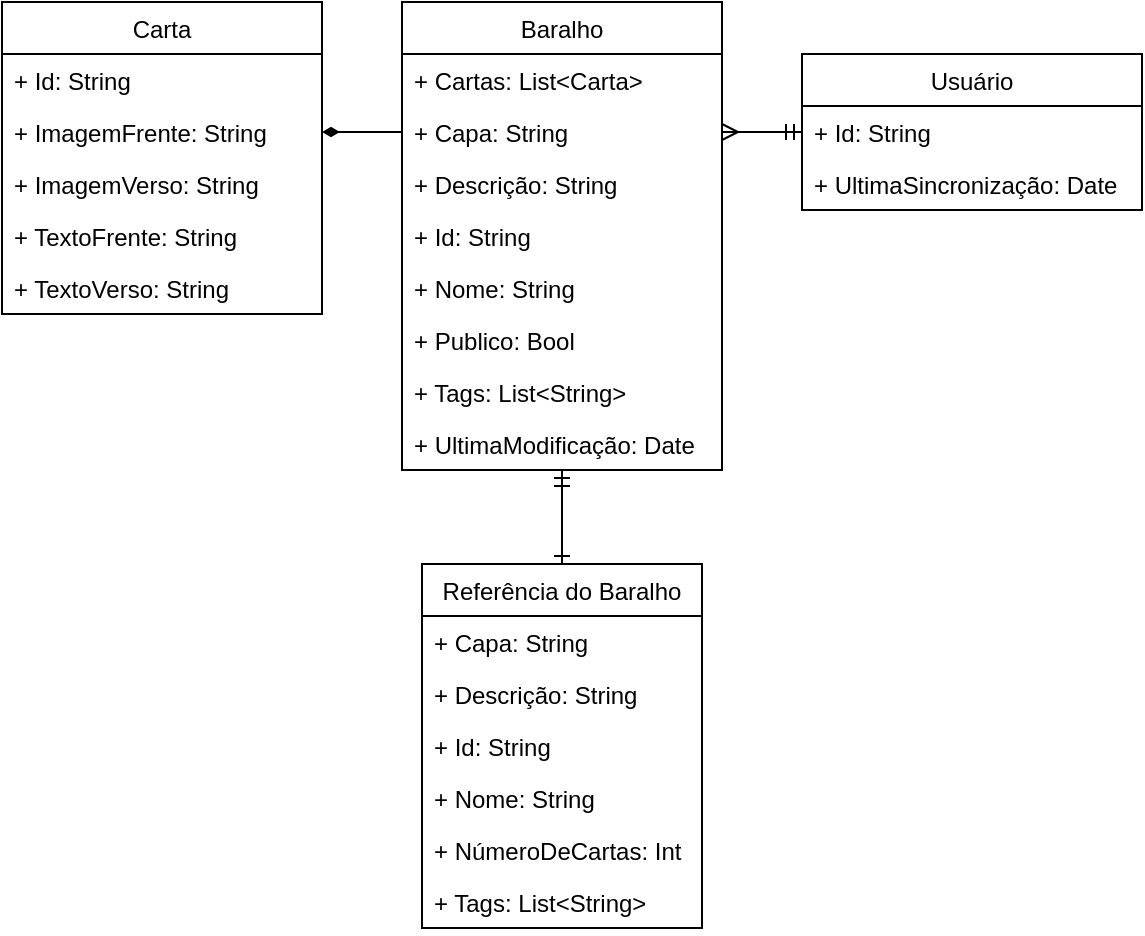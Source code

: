 <mxfile version="19.0.3" type="device"><diagram id="WWCITkkP9zIgdp-Khutj" name="Página-1"><mxGraphModel dx="868" dy="566" grid="1" gridSize="10" guides="1" tooltips="1" connect="1" arrows="1" fold="1" page="1" pageScale="1" pageWidth="827" pageHeight="1169" math="0" shadow="0"><root><mxCell id="0"/><mxCell id="1" parent="0"/><mxCell id="MiY639ZWPeIhL9FultNp-5" value="Carta" style="swimlane;fontStyle=0;childLayout=stackLayout;horizontal=1;startSize=26;fillColor=none;horizontalStack=0;resizeParent=1;resizeParentMax=0;resizeLast=0;collapsible=1;marginBottom=0;" parent="1" vertex="1"><mxGeometry x="160" y="159" width="160" height="156" as="geometry"/></mxCell><mxCell id="MiY639ZWPeIhL9FultNp-17" value="+ Id: String" style="text;strokeColor=none;fillColor=none;align=left;verticalAlign=top;spacingLeft=4;spacingRight=4;overflow=hidden;rotatable=0;points=[[0,0.5],[1,0.5]];portConstraint=eastwest;" parent="MiY639ZWPeIhL9FultNp-5" vertex="1"><mxGeometry y="26" width="160" height="26" as="geometry"/></mxCell><mxCell id="MiY639ZWPeIhL9FultNp-8" value="+ ImagemFrente: String" style="text;strokeColor=none;fillColor=none;align=left;verticalAlign=top;spacingLeft=4;spacingRight=4;overflow=hidden;rotatable=0;points=[[0,0.5],[1,0.5]];portConstraint=eastwest;" parent="MiY639ZWPeIhL9FultNp-5" vertex="1"><mxGeometry y="52" width="160" height="26" as="geometry"/></mxCell><mxCell id="MiY639ZWPeIhL9FultNp-19" value="+ ImagemVerso: String" style="text;strokeColor=none;fillColor=none;align=left;verticalAlign=top;spacingLeft=4;spacingRight=4;overflow=hidden;rotatable=0;points=[[0,0.5],[1,0.5]];portConstraint=eastwest;" parent="MiY639ZWPeIhL9FultNp-5" vertex="1"><mxGeometry y="78" width="160" height="26" as="geometry"/></mxCell><mxCell id="MiY639ZWPeIhL9FultNp-6" value="+ TextoFrente: String" style="text;strokeColor=none;fillColor=none;align=left;verticalAlign=top;spacingLeft=4;spacingRight=4;overflow=hidden;rotatable=0;points=[[0,0.5],[1,0.5]];portConstraint=eastwest;" parent="MiY639ZWPeIhL9FultNp-5" vertex="1"><mxGeometry y="104" width="160" height="26" as="geometry"/></mxCell><mxCell id="MiY639ZWPeIhL9FultNp-7" value="+ TextoVerso: String" style="text;strokeColor=none;fillColor=none;align=left;verticalAlign=top;spacingLeft=4;spacingRight=4;overflow=hidden;rotatable=0;points=[[0,0.5],[1,0.5]];portConstraint=eastwest;" parent="MiY639ZWPeIhL9FultNp-5" vertex="1"><mxGeometry y="130" width="160" height="26" as="geometry"/></mxCell><mxCell id="UXaNYBtBNsXD4ZSolqNZ-8" style="edgeStyle=orthogonalEdgeStyle;rounded=0;orthogonalLoop=1;jettySize=auto;html=1;endArrow=ERone;endFill=0;startArrow=ERmandOne;startFill=0;" parent="1" source="MiY639ZWPeIhL9FultNp-9" target="UXaNYBtBNsXD4ZSolqNZ-2" edge="1"><mxGeometry relative="1" as="geometry"/></mxCell><mxCell id="MiY639ZWPeIhL9FultNp-9" value="Baralho" style="swimlane;fontStyle=0;childLayout=stackLayout;horizontal=1;startSize=26;fillColor=none;horizontalStack=0;resizeParent=1;resizeParentMax=0;resizeLast=0;collapsible=1;marginBottom=0;" parent="1" vertex="1"><mxGeometry x="360" y="159" width="160" height="234" as="geometry"/></mxCell><mxCell id="MiY639ZWPeIhL9FultNp-11" value="+ Cartas: List&lt;Carta&gt;" style="text;strokeColor=none;fillColor=none;align=left;verticalAlign=top;spacingLeft=4;spacingRight=4;overflow=hidden;rotatable=0;points=[[0,0.5],[1,0.5]];portConstraint=eastwest;" parent="MiY639ZWPeIhL9FultNp-9" vertex="1"><mxGeometry y="26" width="160" height="26" as="geometry"/></mxCell><mxCell id="XpDVIYDfDfXUn-vSLS27-3" value="+ Capa: String" style="text;strokeColor=none;fillColor=none;align=left;verticalAlign=top;spacingLeft=4;spacingRight=4;overflow=hidden;rotatable=0;points=[[0,0.5],[1,0.5]];portConstraint=eastwest;" vertex="1" parent="MiY639ZWPeIhL9FultNp-9"><mxGeometry y="52" width="160" height="26" as="geometry"/></mxCell><mxCell id="MiY639ZWPeIhL9FultNp-12" value="+ Descrição: String" style="text;strokeColor=none;fillColor=none;align=left;verticalAlign=top;spacingLeft=4;spacingRight=4;overflow=hidden;rotatable=0;points=[[0,0.5],[1,0.5]];portConstraint=eastwest;" parent="MiY639ZWPeIhL9FultNp-9" vertex="1"><mxGeometry y="78" width="160" height="26" as="geometry"/></mxCell><mxCell id="UXaNYBtBNsXD4ZSolqNZ-1" value="+ Id: String" style="text;strokeColor=none;fillColor=none;align=left;verticalAlign=top;spacingLeft=4;spacingRight=4;overflow=hidden;rotatable=0;points=[[0,0.5],[1,0.5]];portConstraint=eastwest;" parent="MiY639ZWPeIhL9FultNp-9" vertex="1"><mxGeometry y="104" width="160" height="26" as="geometry"/></mxCell><mxCell id="MiY639ZWPeIhL9FultNp-10" value="+ Nome: String" style="text;strokeColor=none;fillColor=none;align=left;verticalAlign=top;spacingLeft=4;spacingRight=4;overflow=hidden;rotatable=0;points=[[0,0.5],[1,0.5]];portConstraint=eastwest;" parent="MiY639ZWPeIhL9FultNp-9" vertex="1"><mxGeometry y="130" width="160" height="26" as="geometry"/></mxCell><mxCell id="MiY639ZWPeIhL9FultNp-24" value="+ Publico: Bool" style="text;strokeColor=none;fillColor=none;align=left;verticalAlign=top;spacingLeft=4;spacingRight=4;overflow=hidden;rotatable=0;points=[[0,0.5],[1,0.5]];portConstraint=eastwest;" parent="MiY639ZWPeIhL9FultNp-9" vertex="1"><mxGeometry y="156" width="160" height="26" as="geometry"/></mxCell><mxCell id="XpDVIYDfDfXUn-vSLS27-2" value="+ Tags: List&lt;String&gt;" style="text;strokeColor=none;fillColor=none;align=left;verticalAlign=top;spacingLeft=4;spacingRight=4;overflow=hidden;rotatable=0;points=[[0,0.5],[1,0.5]];portConstraint=eastwest;" vertex="1" parent="MiY639ZWPeIhL9FultNp-9"><mxGeometry y="182" width="160" height="26" as="geometry"/></mxCell><mxCell id="MiY639ZWPeIhL9FultNp-23" value="+ UltimaModificação: Date" style="text;strokeColor=none;fillColor=none;align=left;verticalAlign=top;spacingLeft=4;spacingRight=4;overflow=hidden;rotatable=0;points=[[0,0.5],[1,0.5]];portConstraint=eastwest;" parent="MiY639ZWPeIhL9FultNp-9" vertex="1"><mxGeometry y="208" width="160" height="26" as="geometry"/></mxCell><mxCell id="MiY639ZWPeIhL9FultNp-13" value="Usuário" style="swimlane;fontStyle=0;childLayout=stackLayout;horizontal=1;startSize=26;fillColor=none;horizontalStack=0;resizeParent=1;resizeParentMax=0;resizeLast=0;collapsible=1;marginBottom=0;" parent="1" vertex="1"><mxGeometry x="560" y="185" width="170" height="78" as="geometry"/></mxCell><mxCell id="MiY639ZWPeIhL9FultNp-14" value="+ Id: String" style="text;strokeColor=none;fillColor=none;align=left;verticalAlign=top;spacingLeft=4;spacingRight=4;overflow=hidden;rotatable=0;points=[[0,0.5],[1,0.5]];portConstraint=eastwest;" parent="MiY639ZWPeIhL9FultNp-13" vertex="1"><mxGeometry y="26" width="170" height="26" as="geometry"/></mxCell><mxCell id="XpDVIYDfDfXUn-vSLS27-1" value="+ UltimaSincronização: Date" style="text;strokeColor=none;fillColor=none;align=left;verticalAlign=top;spacingLeft=4;spacingRight=4;overflow=hidden;rotatable=0;points=[[0,0.5],[1,0.5]];portConstraint=eastwest;" vertex="1" parent="MiY639ZWPeIhL9FultNp-13"><mxGeometry y="52" width="170" height="26" as="geometry"/></mxCell><mxCell id="MiY639ZWPeIhL9FultNp-22" style="edgeStyle=orthogonalEdgeStyle;rounded=0;orthogonalLoop=1;jettySize=auto;html=1;entryX=1;entryY=0.5;entryDx=0;entryDy=0;endArrow=ERmany;endFill=0;strokeWidth=1;startArrow=ERmandOne;startFill=0;exitX=0;exitY=0.5;exitDx=0;exitDy=0;" parent="1" source="MiY639ZWPeIhL9FultNp-14" target="XpDVIYDfDfXUn-vSLS27-3" edge="1"><mxGeometry relative="1" as="geometry"><mxPoint x="630" y="243" as="sourcePoint"/></mxGeometry></mxCell><mxCell id="3yMKxKMeec2INxEQ9jPY-2" style="edgeStyle=orthogonalEdgeStyle;rounded=0;orthogonalLoop=1;jettySize=auto;html=1;entryX=1;entryY=0.5;entryDx=0;entryDy=0;endArrow=diamondThin;endFill=1;exitX=0;exitY=0.5;exitDx=0;exitDy=0;" parent="1" source="XpDVIYDfDfXUn-vSLS27-3" target="MiY639ZWPeIhL9FultNp-8" edge="1"><mxGeometry relative="1" as="geometry"><Array as="points"/></mxGeometry></mxCell><mxCell id="UXaNYBtBNsXD4ZSolqNZ-2" value="Referência do Baralho" style="swimlane;fontStyle=0;childLayout=stackLayout;horizontal=1;startSize=26;fillColor=none;horizontalStack=0;resizeParent=1;resizeParentMax=0;resizeLast=0;collapsible=1;marginBottom=0;" parent="1" vertex="1"><mxGeometry x="370" y="440" width="140" height="182" as="geometry"/></mxCell><mxCell id="XpDVIYDfDfXUn-vSLS27-5" value="+ Capa: String" style="text;strokeColor=none;fillColor=none;align=left;verticalAlign=top;spacingLeft=4;spacingRight=4;overflow=hidden;rotatable=0;points=[[0,0.5],[1,0.5]];portConstraint=eastwest;" vertex="1" parent="UXaNYBtBNsXD4ZSolqNZ-2"><mxGeometry y="26" width="140" height="26" as="geometry"/></mxCell><mxCell id="UXaNYBtBNsXD4ZSolqNZ-4" value="+ Descrição: String" style="text;strokeColor=none;fillColor=none;align=left;verticalAlign=top;spacingLeft=4;spacingRight=4;overflow=hidden;rotatable=0;points=[[0,0.5],[1,0.5]];portConstraint=eastwest;" parent="UXaNYBtBNsXD4ZSolqNZ-2" vertex="1"><mxGeometry y="52" width="140" height="26" as="geometry"/></mxCell><mxCell id="UXaNYBtBNsXD4ZSolqNZ-7" value="+ Id: String" style="text;strokeColor=none;fillColor=none;align=left;verticalAlign=top;spacingLeft=4;spacingRight=4;overflow=hidden;rotatable=0;points=[[0,0.5],[1,0.5]];portConstraint=eastwest;" parent="UXaNYBtBNsXD4ZSolqNZ-2" vertex="1"><mxGeometry y="78" width="140" height="26" as="geometry"/></mxCell><mxCell id="UXaNYBtBNsXD4ZSolqNZ-3" value="+ Nome: String" style="text;strokeColor=none;fillColor=none;align=left;verticalAlign=top;spacingLeft=4;spacingRight=4;overflow=hidden;rotatable=0;points=[[0,0.5],[1,0.5]];portConstraint=eastwest;" parent="UXaNYBtBNsXD4ZSolqNZ-2" vertex="1"><mxGeometry y="104" width="140" height="26" as="geometry"/></mxCell><mxCell id="UXaNYBtBNsXD4ZSolqNZ-5" value="+ NúmeroDeCartas: Int" style="text;strokeColor=none;fillColor=none;align=left;verticalAlign=top;spacingLeft=4;spacingRight=4;overflow=hidden;rotatable=0;points=[[0,0.5],[1,0.5]];portConstraint=eastwest;" parent="UXaNYBtBNsXD4ZSolqNZ-2" vertex="1"><mxGeometry y="130" width="140" height="26" as="geometry"/></mxCell><mxCell id="XpDVIYDfDfXUn-vSLS27-4" value="+ Tags: List&lt;String&gt;" style="text;strokeColor=none;fillColor=none;align=left;verticalAlign=top;spacingLeft=4;spacingRight=4;overflow=hidden;rotatable=0;points=[[0,0.5],[1,0.5]];portConstraint=eastwest;" vertex="1" parent="UXaNYBtBNsXD4ZSolqNZ-2"><mxGeometry y="156" width="140" height="26" as="geometry"/></mxCell></root></mxGraphModel></diagram></mxfile>